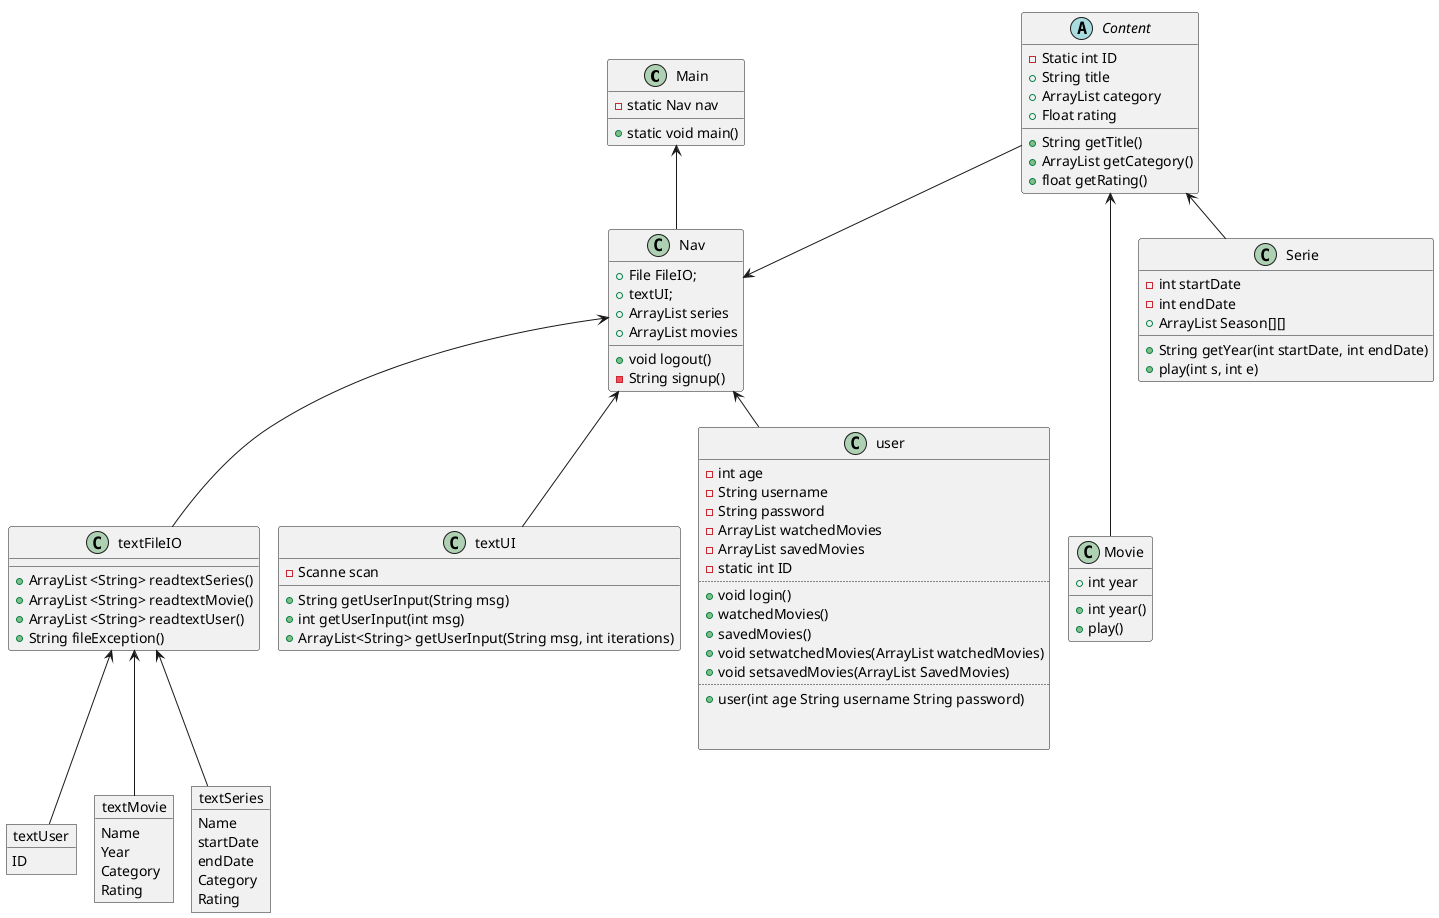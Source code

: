 @startuml
!pragma layout smetana
'https://plantuml.com/class-diagram

class Main{
- static Nav nav
+ static void main()

}

class Nav {
+ File FileIO;
+ textUI;
+ ArrayList series
+ ArrayList movies
+ void logout()
- String signup()


}

Content --> Nav
Main <-- Nav



class textFileIO{
+ ArrayList <String> readtextSeries()
+ ArrayList <String> readtextMovie()
+ ArrayList <String> readtextUser()
+ String fileException()
}

class textUI{
- Scanne scan
+ String getUserInput(String msg)
+ int getUserInput(int msg)
+ ArrayList<String> getUserInput(String msg, int iterations)

}
class user{
- int age
- String username
- String password
- ArrayList watchedMovies
- ArrayList savedMovies
- static int ID
..
+ void login()
+ watchedMovies()
+ savedMovies()
+ void setwatchedMovies(ArrayList watchedMovies)
+ void setsavedMovies(ArrayList SavedMovies)
..
+ user(int age String username String password)


}




Nav <-- user
Nav <-- textFileIO
Nav <-- textUI

Content <--- Movie
Content <-down- Serie

class Movie{
+ int year
+ int year()
+ play()
}

class Serie{
- int startDate
- int endDate
+ ArrayList Season[][]
+ String getYear(int startDate, int endDate)
+ play(int s, int e)
}


object textUser{
ID
}



object textMovie{
Name
Year
Category
Rating
}

object textSeries{
Name
startDate
endDate
Category
Rating
}



abstract Content{
- Static int ID
+ String title
+ ArrayList category
+ Float rating
+ String getTitle()
+ ArrayList getCategory()
+ float getRating()
}


textFileIO <-- textMovie
textFileIO <-- textUser
textFileIO <-- textSeries

@enduml